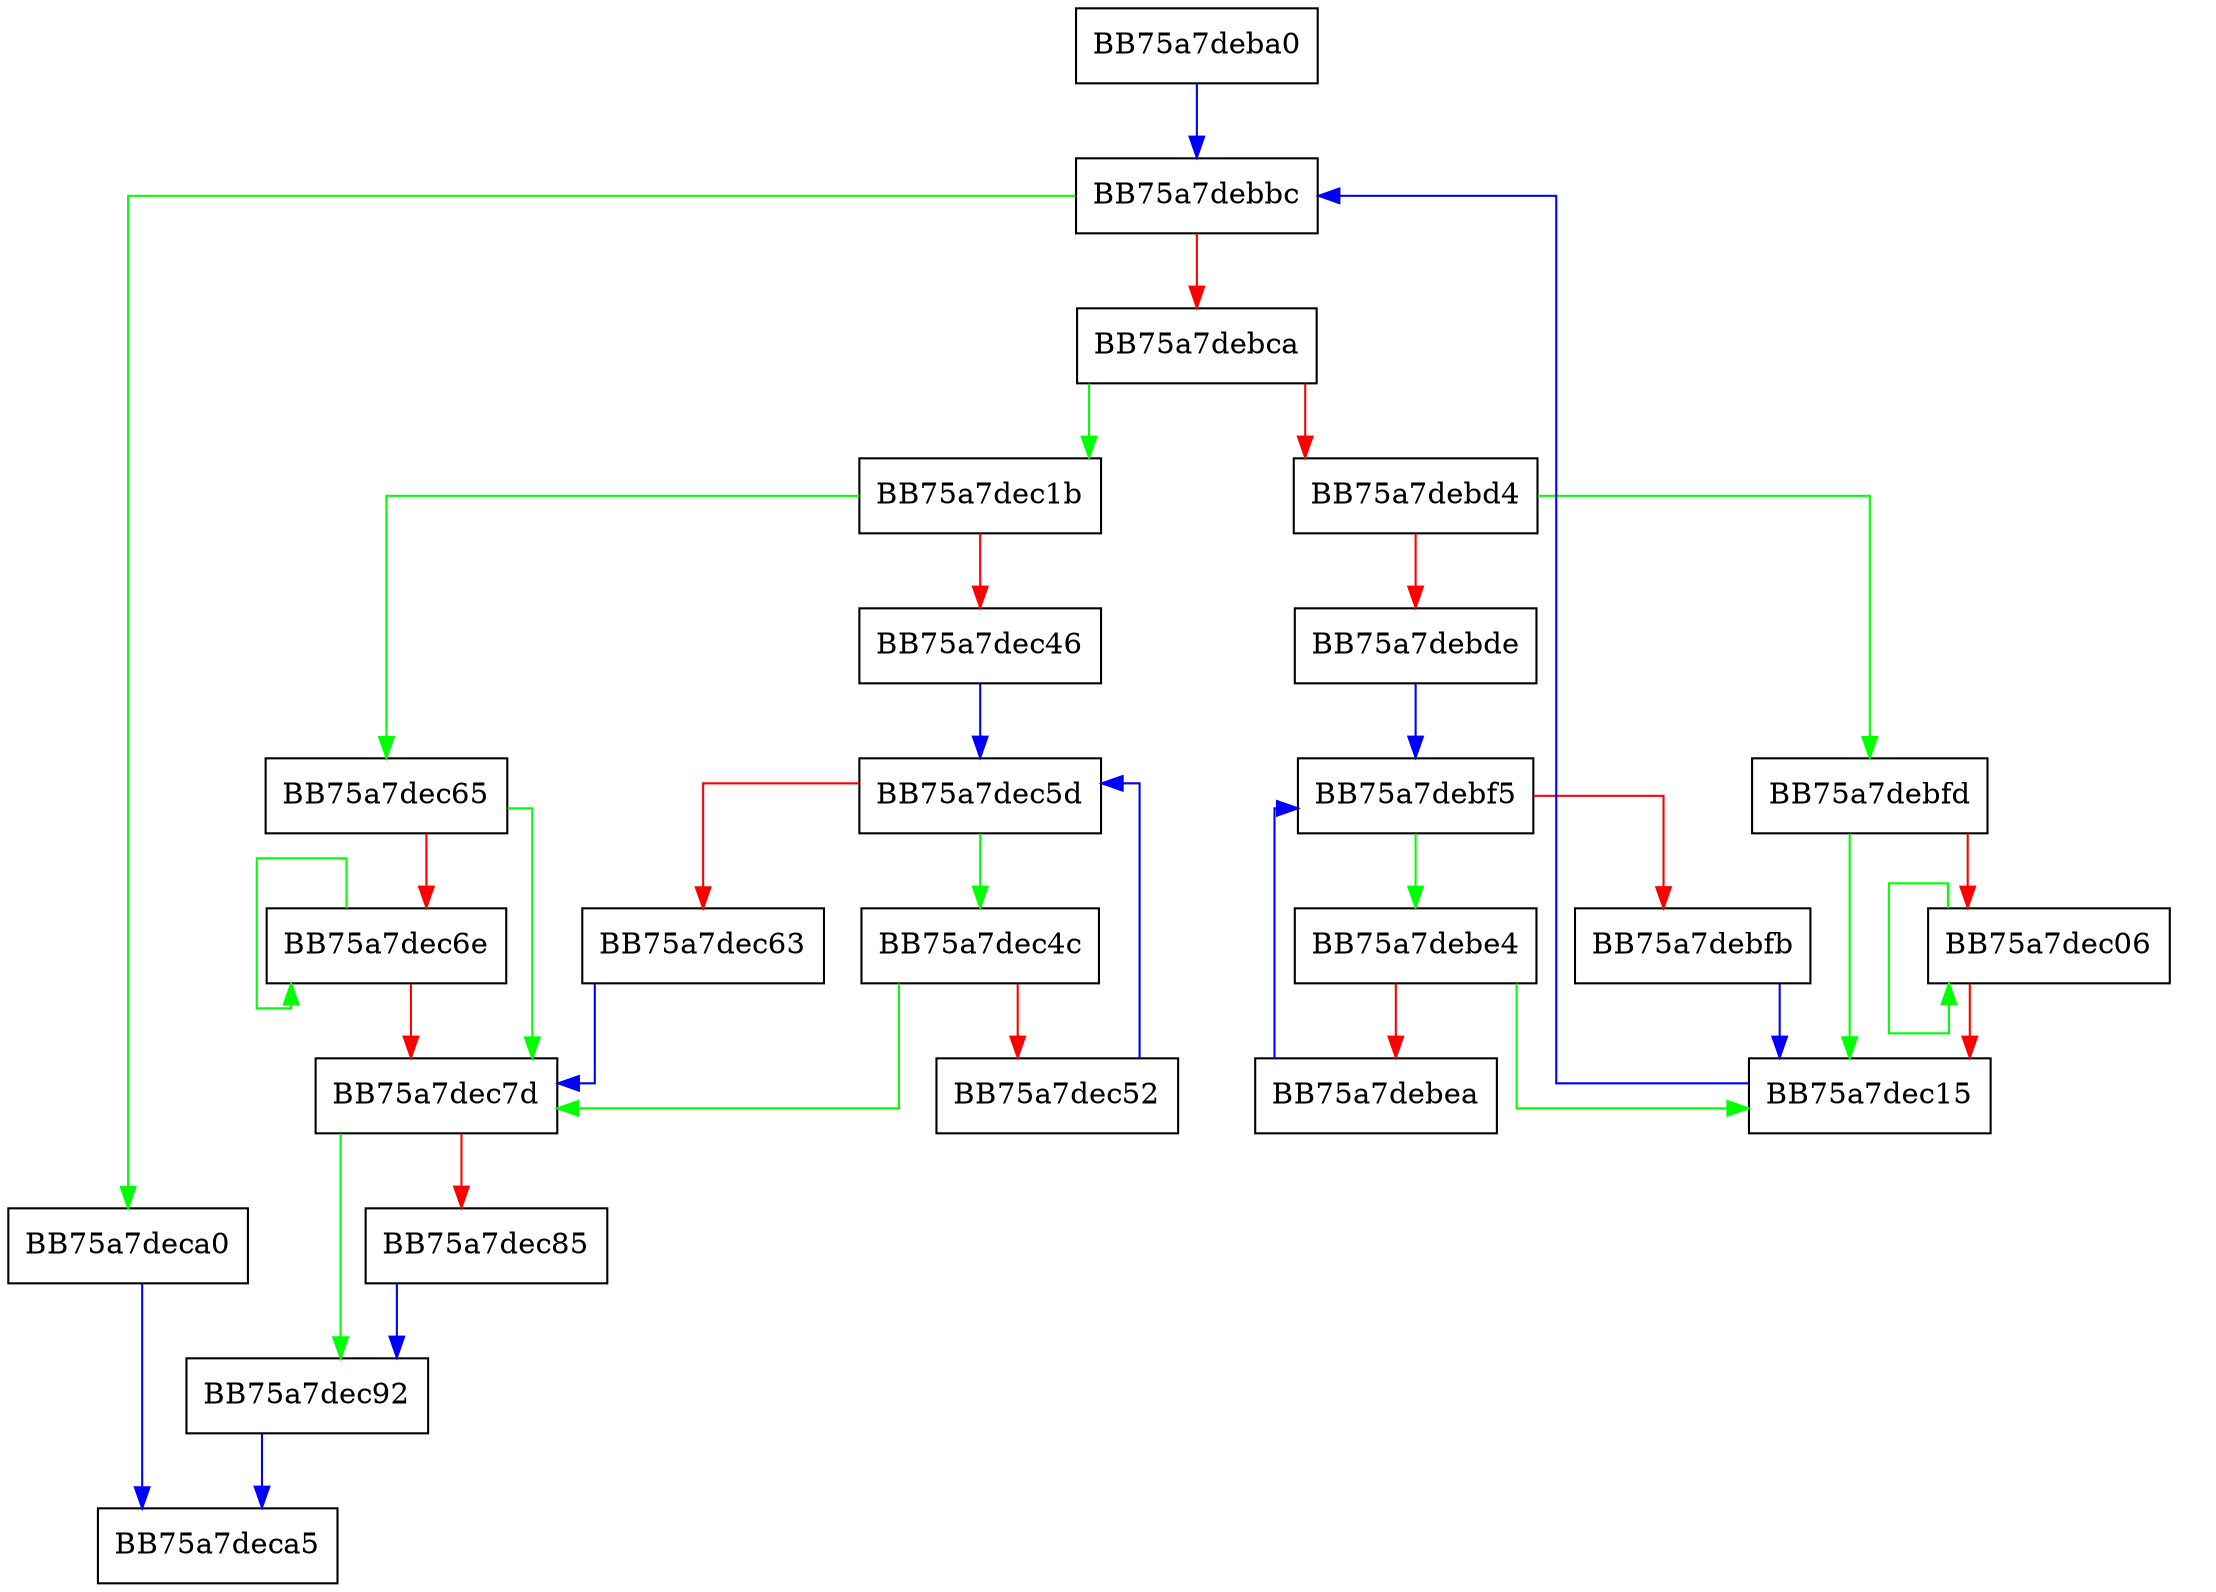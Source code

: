 digraph EnumObject {
  node [shape="box"];
  graph [splines=ortho];
  BB75a7deba0 -> BB75a7debbc [color="blue"];
  BB75a7debbc -> BB75a7deca0 [color="green"];
  BB75a7debbc -> BB75a7debca [color="red"];
  BB75a7debca -> BB75a7dec1b [color="green"];
  BB75a7debca -> BB75a7debd4 [color="red"];
  BB75a7debd4 -> BB75a7debfd [color="green"];
  BB75a7debd4 -> BB75a7debde [color="red"];
  BB75a7debde -> BB75a7debf5 [color="blue"];
  BB75a7debe4 -> BB75a7dec15 [color="green"];
  BB75a7debe4 -> BB75a7debea [color="red"];
  BB75a7debea -> BB75a7debf5 [color="blue"];
  BB75a7debf5 -> BB75a7debe4 [color="green"];
  BB75a7debf5 -> BB75a7debfb [color="red"];
  BB75a7debfb -> BB75a7dec15 [color="blue"];
  BB75a7debfd -> BB75a7dec15 [color="green"];
  BB75a7debfd -> BB75a7dec06 [color="red"];
  BB75a7dec06 -> BB75a7dec06 [color="green"];
  BB75a7dec06 -> BB75a7dec15 [color="red"];
  BB75a7dec15 -> BB75a7debbc [color="blue"];
  BB75a7dec1b -> BB75a7dec65 [color="green"];
  BB75a7dec1b -> BB75a7dec46 [color="red"];
  BB75a7dec46 -> BB75a7dec5d [color="blue"];
  BB75a7dec4c -> BB75a7dec7d [color="green"];
  BB75a7dec4c -> BB75a7dec52 [color="red"];
  BB75a7dec52 -> BB75a7dec5d [color="blue"];
  BB75a7dec5d -> BB75a7dec4c [color="green"];
  BB75a7dec5d -> BB75a7dec63 [color="red"];
  BB75a7dec63 -> BB75a7dec7d [color="blue"];
  BB75a7dec65 -> BB75a7dec7d [color="green"];
  BB75a7dec65 -> BB75a7dec6e [color="red"];
  BB75a7dec6e -> BB75a7dec6e [color="green"];
  BB75a7dec6e -> BB75a7dec7d [color="red"];
  BB75a7dec7d -> BB75a7dec92 [color="green"];
  BB75a7dec7d -> BB75a7dec85 [color="red"];
  BB75a7dec85 -> BB75a7dec92 [color="blue"];
  BB75a7dec92 -> BB75a7deca5 [color="blue"];
  BB75a7deca0 -> BB75a7deca5 [color="blue"];
}